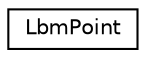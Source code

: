 digraph G
{
  edge [fontname="Helvetica",fontsize="10",labelfontname="Helvetica",labelfontsize="10"];
  node [fontname="Helvetica",fontsize="10",shape=record];
  rankdir=LR;
  Node1 [label="LbmPoint",height=0.2,width=0.4,color="black", fillcolor="white", style="filled",URL="$d0/df9/structLbmPoint.html"];
}
